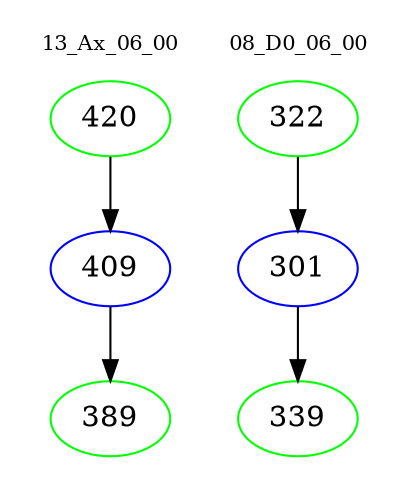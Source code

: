 digraph{
subgraph cluster_0 {
color = white
label = "13_Ax_06_00";
fontsize=10;
T0_420 [label="420", color="green"]
T0_420 -> T0_409 [color="black"]
T0_409 [label="409", color="blue"]
T0_409 -> T0_389 [color="black"]
T0_389 [label="389", color="green"]
}
subgraph cluster_1 {
color = white
label = "08_D0_06_00";
fontsize=10;
T1_322 [label="322", color="green"]
T1_322 -> T1_301 [color="black"]
T1_301 [label="301", color="blue"]
T1_301 -> T1_339 [color="black"]
T1_339 [label="339", color="green"]
}
}
